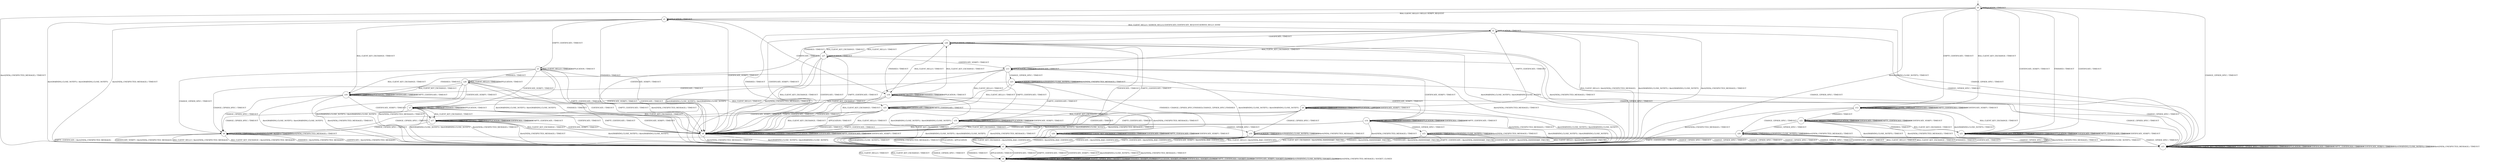 digraph g {

	s0 [shape="circle" label="s0"];
	s1 [shape="circle" label="s1"];
	s2 [shape="circle" label="s2"];
	s3 [shape="circle" label="s3"];
	s4 [shape="circle" label="s4"];
	s5 [shape="circle" label="s5"];
	s6 [shape="circle" label="s6"];
	s7 [shape="circle" label="s7"];
	s8 [shape="circle" label="s8"];
	s9 [shape="circle" label="s9"];
	s10 [shape="circle" label="s10"];
	s11 [shape="circle" label="s11"];
	s12 [shape="circle" label="s12"];
	s13 [shape="circle" label="s13"];
	s14 [shape="circle" label="s14"];
	s15 [shape="circle" label="s15"];
	s16 [shape="circle" label="s16"];
	s17 [shape="circle" label="s17"];
	s18 [shape="circle" label="s18"];
	s19 [shape="circle" label="s19"];
	s20 [shape="circle" label="s20"];
	s21 [shape="circle" label="s21"];
	s22 [shape="circle" label="s22"];
	s23 [shape="circle" label="s23"];
	s24 [shape="circle" label="s24"];
	s25 [shape="circle" label="s25"];
	s26 [shape="circle" label="s26"];
	s27 [shape="circle" label="s27"];
	s28 [shape="circle" label="s28"];
	s0 -> s1 [label="RSA_CLIENT_HELLO / HELLO_VERIFY_REQUEST"];
	s0 -> s12 [label="RSA_CLIENT_KEY_EXCHANGE / TIMEOUT"];
	s0 -> s11 [label="CHANGE_CIPHER_SPEC / TIMEOUT"];
	s0 -> s21 [label="FINISHED / TIMEOUT"];
	s0 -> s0 [label="APPLICATION / TIMEOUT"];
	s0 -> s21 [label="CERTIFICATE / TIMEOUT"];
	s0 -> s12 [label="EMPTY_CERTIFICATE / TIMEOUT"];
	s0 -> s21 [label="CERTIFICATE_VERIFY / TIMEOUT"];
	s0 -> s3 [label="Alert(WARNING,CLOSE_NOTIFY) / TIMEOUT"];
	s0 -> s3 [label="Alert(FATAL,UNEXPECTED_MESSAGE) / TIMEOUT"];
	s1 -> s2 [label="RSA_CLIENT_HELLO / SERVER_HELLO,CERTIFICATE,CERTIFICATE_REQUEST,SERVER_HELLO_DONE"];
	s1 -> s16 [label="RSA_CLIENT_KEY_EXCHANGE / TIMEOUT"];
	s1 -> s11 [label="CHANGE_CIPHER_SPEC / TIMEOUT"];
	s1 -> s8 [label="FINISHED / TIMEOUT"];
	s1 -> s1 [label="APPLICATION / TIMEOUT"];
	s1 -> s18 [label="CERTIFICATE / TIMEOUT"];
	s1 -> s5 [label="EMPTY_CERTIFICATE / TIMEOUT"];
	s1 -> s8 [label="CERTIFICATE_VERIFY / TIMEOUT"];
	s1 -> s3 [label="Alert(WARNING,CLOSE_NOTIFY) / Alert(WARNING,CLOSE_NOTIFY)"];
	s1 -> s3 [label="Alert(FATAL,UNEXPECTED_MESSAGE) / TIMEOUT"];
	s2 -> s3 [label="RSA_CLIENT_HELLO / Alert(FATAL,UNEXPECTED_MESSAGE)"];
	s2 -> s13 [label="RSA_CLIENT_KEY_EXCHANGE / TIMEOUT"];
	s2 -> s11 [label="CHANGE_CIPHER_SPEC / TIMEOUT"];
	s2 -> s8 [label="FINISHED / TIMEOUT"];
	s2 -> s2 [label="APPLICATION / TIMEOUT"];
	s2 -> s26 [label="CERTIFICATE / TIMEOUT"];
	s2 -> s9 [label="EMPTY_CERTIFICATE / TIMEOUT"];
	s2 -> s8 [label="CERTIFICATE_VERIFY / TIMEOUT"];
	s2 -> s3 [label="Alert(WARNING,CLOSE_NOTIFY) / Alert(WARNING,CLOSE_NOTIFY)"];
	s2 -> s3 [label="Alert(FATAL,UNEXPECTED_MESSAGE) / TIMEOUT"];
	s3 -> s4 [label="RSA_CLIENT_HELLO / TIMEOUT"];
	s3 -> s4 [label="RSA_CLIENT_KEY_EXCHANGE / TIMEOUT"];
	s3 -> s4 [label="CHANGE_CIPHER_SPEC / TIMEOUT"];
	s3 -> s4 [label="FINISHED / TIMEOUT"];
	s3 -> s4 [label="APPLICATION / TIMEOUT"];
	s3 -> s4 [label="CERTIFICATE / TIMEOUT"];
	s3 -> s4 [label="EMPTY_CERTIFICATE / TIMEOUT"];
	s3 -> s4 [label="CERTIFICATE_VERIFY / TIMEOUT"];
	s3 -> s4 [label="Alert(WARNING,CLOSE_NOTIFY) / TIMEOUT"];
	s3 -> s4 [label="Alert(FATAL,UNEXPECTED_MESSAGE) / TIMEOUT"];
	s4 -> s4 [label="RSA_CLIENT_HELLO / SOCKET_CLOSED"];
	s4 -> s4 [label="RSA_CLIENT_KEY_EXCHANGE / SOCKET_CLOSED"];
	s4 -> s4 [label="CHANGE_CIPHER_SPEC / SOCKET_CLOSED"];
	s4 -> s4 [label="FINISHED / SOCKET_CLOSED"];
	s4 -> s4 [label="APPLICATION / SOCKET_CLOSED"];
	s4 -> s4 [label="CERTIFICATE / SOCKET_CLOSED"];
	s4 -> s4 [label="EMPTY_CERTIFICATE / SOCKET_CLOSED"];
	s4 -> s4 [label="CERTIFICATE_VERIFY / SOCKET_CLOSED"];
	s4 -> s4 [label="Alert(WARNING,CLOSE_NOTIFY) / SOCKET_CLOSED"];
	s4 -> s4 [label="Alert(FATAL,UNEXPECTED_MESSAGE) / SOCKET_CLOSED"];
	s5 -> s5 [label="RSA_CLIENT_HELLO / TIMEOUT"];
	s5 -> s16 [label="RSA_CLIENT_KEY_EXCHANGE / TIMEOUT"];
	s5 -> s6 [label="CHANGE_CIPHER_SPEC / TIMEOUT"];
	s5 -> s28 [label="FINISHED / TIMEOUT"];
	s5 -> s5 [label="APPLICATION / TIMEOUT"];
	s5 -> s8 [label="CERTIFICATE / TIMEOUT"];
	s5 -> s8 [label="EMPTY_CERTIFICATE / TIMEOUT"];
	s5 -> s7 [label="CERTIFICATE_VERIFY / TIMEOUT"];
	s5 -> s3 [label="Alert(WARNING,CLOSE_NOTIFY) / Alert(WARNING,CLOSE_NOTIFY)"];
	s5 -> s3 [label="Alert(FATAL,UNEXPECTED_MESSAGE) / TIMEOUT"];
	s6 -> s3 [label="RSA_CLIENT_HELLO / Alert(FATAL,UNEXPECTED_MESSAGE)"];
	s6 -> s3 [label="RSA_CLIENT_KEY_EXCHANGE / Alert(FATAL,UNEXPECTED_MESSAGE)"];
	s6 -> s11 [label="CHANGE_CIPHER_SPEC / TIMEOUT"];
	s6 -> s3 [label="FINISHED / Alert(FATAL,UNEXPECTED_MESSAGE)"];
	s6 -> s6 [label="APPLICATION / TIMEOUT"];
	s6 -> s3 [label="CERTIFICATE / Alert(FATAL,UNEXPECTED_MESSAGE)"];
	s6 -> s3 [label="EMPTY_CERTIFICATE / Alert(FATAL,UNEXPECTED_MESSAGE)"];
	s6 -> s3 [label="CERTIFICATE_VERIFY / Alert(FATAL,UNEXPECTED_MESSAGE)"];
	s6 -> s6 [label="Alert(WARNING,CLOSE_NOTIFY) / TIMEOUT"];
	s6 -> s6 [label="Alert(FATAL,UNEXPECTED_MESSAGE) / TIMEOUT"];
	s7 -> s7 [label="RSA_CLIENT_HELLO / TIMEOUT"];
	s7 -> s17 [label="RSA_CLIENT_KEY_EXCHANGE / TIMEOUT"];
	s7 -> s6 [label="CHANGE_CIPHER_SPEC / TIMEOUT"];
	s7 -> s7 [label="FINISHED / TIMEOUT"];
	s7 -> s7 [label="APPLICATION / TIMEOUT"];
	s7 -> s8 [label="CERTIFICATE / TIMEOUT"];
	s7 -> s8 [label="EMPTY_CERTIFICATE / TIMEOUT"];
	s7 -> s8 [label="CERTIFICATE_VERIFY / TIMEOUT"];
	s7 -> s3 [label="Alert(WARNING,CLOSE_NOTIFY) / Alert(WARNING,CLOSE_NOTIFY)"];
	s7 -> s3 [label="Alert(FATAL,UNEXPECTED_MESSAGE) / TIMEOUT"];
	s8 -> s8 [label="RSA_CLIENT_HELLO / TIMEOUT"];
	s8 -> s8 [label="RSA_CLIENT_KEY_EXCHANGE / TIMEOUT"];
	s8 -> s11 [label="CHANGE_CIPHER_SPEC / TIMEOUT"];
	s8 -> s8 [label="FINISHED / TIMEOUT"];
	s8 -> s8 [label="APPLICATION / TIMEOUT"];
	s8 -> s8 [label="CERTIFICATE / TIMEOUT"];
	s8 -> s8 [label="EMPTY_CERTIFICATE / TIMEOUT"];
	s8 -> s8 [label="CERTIFICATE_VERIFY / TIMEOUT"];
	s8 -> s3 [label="Alert(WARNING,CLOSE_NOTIFY) / Alert(WARNING,CLOSE_NOTIFY)"];
	s8 -> s3 [label="Alert(FATAL,UNEXPECTED_MESSAGE) / TIMEOUT"];
	s9 -> s9 [label="RSA_CLIENT_HELLO / TIMEOUT"];
	s9 -> s19 [label="RSA_CLIENT_KEY_EXCHANGE / TIMEOUT"];
	s9 -> s10 [label="CHANGE_CIPHER_SPEC / TIMEOUT"];
	s9 -> s9 [label="FINISHED / TIMEOUT"];
	s9 -> s9 [label="APPLICATION / TIMEOUT"];
	s9 -> s8 [label="CERTIFICATE / TIMEOUT"];
	s9 -> s8 [label="EMPTY_CERTIFICATE / TIMEOUT"];
	s9 -> s9 [label="CERTIFICATE_VERIFY / TIMEOUT"];
	s9 -> s3 [label="Alert(WARNING,CLOSE_NOTIFY) / Alert(WARNING,CLOSE_NOTIFY)"];
	s9 -> s3 [label="Alert(FATAL,UNEXPECTED_MESSAGE) / TIMEOUT"];
	s10 -> s3 [label="RSA_CLIENT_HELLO / Alert(FATAL,BAD_CERTIFICATE)"];
	s10 -> s3 [label="RSA_CLIENT_KEY_EXCHANGE / Alert(FATAL,BAD_CERTIFICATE)"];
	s10 -> s11 [label="CHANGE_CIPHER_SPEC / TIMEOUT"];
	s10 -> s3 [label="FINISHED / Alert(FATAL,BAD_CERTIFICATE)"];
	s10 -> s10 [label="APPLICATION / TIMEOUT"];
	s10 -> s3 [label="CERTIFICATE / Alert(FATAL,BAD_CERTIFICATE)"];
	s10 -> s3 [label="EMPTY_CERTIFICATE / Alert(FATAL,BAD_CERTIFICATE)"];
	s10 -> s3 [label="CERTIFICATE_VERIFY / Alert(FATAL,BAD_CERTIFICATE)"];
	s10 -> s10 [label="Alert(WARNING,CLOSE_NOTIFY) / TIMEOUT"];
	s10 -> s10 [label="Alert(FATAL,UNEXPECTED_MESSAGE) / TIMEOUT"];
	s11 -> s11 [label="RSA_CLIENT_HELLO / TIMEOUT"];
	s11 -> s11 [label="RSA_CLIENT_KEY_EXCHANGE / TIMEOUT"];
	s11 -> s11 [label="CHANGE_CIPHER_SPEC / TIMEOUT"];
	s11 -> s11 [label="FINISHED / TIMEOUT"];
	s11 -> s11 [label="APPLICATION / TIMEOUT"];
	s11 -> s11 [label="CERTIFICATE / TIMEOUT"];
	s11 -> s11 [label="EMPTY_CERTIFICATE / TIMEOUT"];
	s11 -> s11 [label="CERTIFICATE_VERIFY / TIMEOUT"];
	s11 -> s11 [label="Alert(WARNING,CLOSE_NOTIFY) / TIMEOUT"];
	s11 -> s11 [label="Alert(FATAL,UNEXPECTED_MESSAGE) / TIMEOUT"];
	s12 -> s12 [label="RSA_CLIENT_HELLO / TIMEOUT"];
	s12 -> s21 [label="RSA_CLIENT_KEY_EXCHANGE / TIMEOUT"];
	s12 -> s20 [label="CHANGE_CIPHER_SPEC / TIMEOUT"];
	s12 -> s22 [label="FINISHED / TIMEOUT"];
	s12 -> s12 [label="APPLICATION / TIMEOUT"];
	s12 -> s12 [label="CERTIFICATE / TIMEOUT"];
	s12 -> s12 [label="EMPTY_CERTIFICATE / TIMEOUT"];
	s12 -> s12 [label="CERTIFICATE_VERIFY / TIMEOUT"];
	s12 -> s3 [label="Alert(WARNING,CLOSE_NOTIFY) / TIMEOUT"];
	s12 -> s3 [label="Alert(FATAL,UNEXPECTED_MESSAGE) / TIMEOUT"];
	s13 -> s25 [label="RSA_CLIENT_HELLO / TIMEOUT"];
	s13 -> s8 [label="RSA_CLIENT_KEY_EXCHANGE / TIMEOUT"];
	s13 -> s23 [label="CHANGE_CIPHER_SPEC / TIMEOUT"];
	s13 -> s16 [label="FINISHED / TIMEOUT"];
	s13 -> s13 [label="APPLICATION / TIMEOUT"];
	s13 -> s13 [label="CERTIFICATE / TIMEOUT"];
	s13 -> s19 [label="EMPTY_CERTIFICATE / TIMEOUT"];
	s13 -> s14 [label="CERTIFICATE_VERIFY / TIMEOUT"];
	s13 -> s3 [label="Alert(WARNING,CLOSE_NOTIFY) / Alert(WARNING,CLOSE_NOTIFY)"];
	s13 -> s3 [label="Alert(FATAL,UNEXPECTED_MESSAGE) / TIMEOUT"];
	s14 -> s14 [label="RSA_CLIENT_HELLO / TIMEOUT"];
	s14 -> s8 [label="RSA_CLIENT_KEY_EXCHANGE / TIMEOUT"];
	s14 -> s15 [label="CHANGE_CIPHER_SPEC / TIMEOUT"];
	s14 -> s14 [label="FINISHED / TIMEOUT"];
	s14 -> s14 [label="APPLICATION / TIMEOUT"];
	s14 -> s14 [label="CERTIFICATE / TIMEOUT"];
	s14 -> s14 [label="EMPTY_CERTIFICATE / TIMEOUT"];
	s14 -> s8 [label="CERTIFICATE_VERIFY / TIMEOUT"];
	s14 -> s3 [label="Alert(WARNING,CLOSE_NOTIFY) / Alert(WARNING,CLOSE_NOTIFY)"];
	s14 -> s3 [label="Alert(FATAL,UNEXPECTED_MESSAGE) / TIMEOUT"];
	s15 -> s3 [label="RSA_CLIENT_HELLO / Alert(FATAL,HANDSHAKE_FAILURE)"];
	s15 -> s3 [label="RSA_CLIENT_KEY_EXCHANGE / Alert(FATAL,HANDSHAKE_FAILURE)"];
	s15 -> s11 [label="CHANGE_CIPHER_SPEC / TIMEOUT"];
	s15 -> s3 [label="FINISHED / Alert(FATAL,HANDSHAKE_FAILURE)"];
	s15 -> s15 [label="APPLICATION / TIMEOUT"];
	s15 -> s3 [label="CERTIFICATE / Alert(FATAL,HANDSHAKE_FAILURE)"];
	s15 -> s3 [label="EMPTY_CERTIFICATE / Alert(FATAL,HANDSHAKE_FAILURE)"];
	s15 -> s3 [label="CERTIFICATE_VERIFY / Alert(FATAL,HANDSHAKE_FAILURE)"];
	s15 -> s15 [label="Alert(WARNING,CLOSE_NOTIFY) / TIMEOUT"];
	s15 -> s15 [label="Alert(FATAL,UNEXPECTED_MESSAGE) / TIMEOUT"];
	s16 -> s25 [label="RSA_CLIENT_HELLO / TIMEOUT"];
	s16 -> s8 [label="RSA_CLIENT_KEY_EXCHANGE / TIMEOUT"];
	s16 -> s6 [label="CHANGE_CIPHER_SPEC / TIMEOUT"];
	s16 -> s16 [label="FINISHED / TIMEOUT"];
	s16 -> s16 [label="APPLICATION / TIMEOUT"];
	s16 -> s16 [label="CERTIFICATE / TIMEOUT"];
	s16 -> s16 [label="EMPTY_CERTIFICATE / TIMEOUT"];
	s16 -> s17 [label="CERTIFICATE_VERIFY / TIMEOUT"];
	s16 -> s3 [label="Alert(WARNING,CLOSE_NOTIFY) / Alert(WARNING,CLOSE_NOTIFY)"];
	s16 -> s3 [label="Alert(FATAL,UNEXPECTED_MESSAGE) / TIMEOUT"];
	s17 -> s17 [label="RSA_CLIENT_HELLO / TIMEOUT"];
	s17 -> s8 [label="RSA_CLIENT_KEY_EXCHANGE / TIMEOUT"];
	s17 -> s6 [label="CHANGE_CIPHER_SPEC / TIMEOUT"];
	s17 -> s17 [label="FINISHED / TIMEOUT"];
	s17 -> s17 [label="APPLICATION / TIMEOUT"];
	s17 -> s17 [label="CERTIFICATE / TIMEOUT"];
	s17 -> s17 [label="EMPTY_CERTIFICATE / TIMEOUT"];
	s17 -> s8 [label="CERTIFICATE_VERIFY / TIMEOUT"];
	s17 -> s3 [label="Alert(WARNING,CLOSE_NOTIFY) / Alert(WARNING,CLOSE_NOTIFY)"];
	s17 -> s3 [label="Alert(FATAL,UNEXPECTED_MESSAGE) / TIMEOUT"];
	s18 -> s18 [label="RSA_CLIENT_HELLO / TIMEOUT"];
	s18 -> s26 [label="RSA_CLIENT_KEY_EXCHANGE / TIMEOUT"];
	s18 -> s11 [label="CHANGE_CIPHER_SPEC / TIMEOUT"];
	s18 -> s18 [label="FINISHED / TIMEOUT"];
	s18 -> s18 [label="APPLICATION / TIMEOUT"];
	s18 -> s8 [label="CERTIFICATE / TIMEOUT"];
	s18 -> s8 [label="EMPTY_CERTIFICATE / TIMEOUT"];
	s18 -> s7 [label="CERTIFICATE_VERIFY / TIMEOUT"];
	s18 -> s3 [label="Alert(WARNING,CLOSE_NOTIFY) / Alert(WARNING,CLOSE_NOTIFY)"];
	s18 -> s3 [label="Alert(FATAL,UNEXPECTED_MESSAGE) / TIMEOUT"];
	s19 -> s19 [label="RSA_CLIENT_HELLO / TIMEOUT"];
	s19 -> s8 [label="RSA_CLIENT_KEY_EXCHANGE / TIMEOUT"];
	s19 -> s10 [label="CHANGE_CIPHER_SPEC / TIMEOUT"];
	s19 -> s19 [label="FINISHED / TIMEOUT"];
	s19 -> s19 [label="APPLICATION / TIMEOUT"];
	s19 -> s8 [label="CERTIFICATE / TIMEOUT"];
	s19 -> s8 [label="EMPTY_CERTIFICATE / TIMEOUT"];
	s19 -> s19 [label="CERTIFICATE_VERIFY / TIMEOUT"];
	s19 -> s3 [label="Alert(WARNING,CLOSE_NOTIFY) / Alert(WARNING,CLOSE_NOTIFY)"];
	s19 -> s3 [label="Alert(FATAL,UNEXPECTED_MESSAGE) / TIMEOUT"];
	s20 -> s3 [label="RSA_CLIENT_HELLO / TIMEOUT"];
	s20 -> s3 [label="RSA_CLIENT_KEY_EXCHANGE / TIMEOUT"];
	s20 -> s11 [label="CHANGE_CIPHER_SPEC / TIMEOUT"];
	s20 -> s3 [label="FINISHED / TIMEOUT"];
	s20 -> s20 [label="APPLICATION / TIMEOUT"];
	s20 -> s3 [label="CERTIFICATE / TIMEOUT"];
	s20 -> s3 [label="EMPTY_CERTIFICATE / TIMEOUT"];
	s20 -> s3 [label="CERTIFICATE_VERIFY / TIMEOUT"];
	s20 -> s20 [label="Alert(WARNING,CLOSE_NOTIFY) / TIMEOUT"];
	s20 -> s20 [label="Alert(FATAL,UNEXPECTED_MESSAGE) / TIMEOUT"];
	s21 -> s21 [label="RSA_CLIENT_HELLO / TIMEOUT"];
	s21 -> s21 [label="RSA_CLIENT_KEY_EXCHANGE / TIMEOUT"];
	s21 -> s11 [label="CHANGE_CIPHER_SPEC / TIMEOUT"];
	s21 -> s21 [label="FINISHED / TIMEOUT"];
	s21 -> s21 [label="APPLICATION / TIMEOUT"];
	s21 -> s21 [label="CERTIFICATE / TIMEOUT"];
	s21 -> s21 [label="EMPTY_CERTIFICATE / TIMEOUT"];
	s21 -> s21 [label="CERTIFICATE_VERIFY / TIMEOUT"];
	s21 -> s3 [label="Alert(WARNING,CLOSE_NOTIFY) / TIMEOUT"];
	s21 -> s3 [label="Alert(FATAL,UNEXPECTED_MESSAGE) / TIMEOUT"];
	s22 -> s22 [label="RSA_CLIENT_HELLO / TIMEOUT"];
	s22 -> s21 [label="RSA_CLIENT_KEY_EXCHANGE / TIMEOUT"];
	s22 -> s20 [label="CHANGE_CIPHER_SPEC / TIMEOUT"];
	s22 -> s21 [label="FINISHED / TIMEOUT"];
	s22 -> s22 [label="APPLICATION / TIMEOUT"];
	s22 -> s22 [label="CERTIFICATE / TIMEOUT"];
	s22 -> s22 [label="EMPTY_CERTIFICATE / TIMEOUT"];
	s22 -> s22 [label="CERTIFICATE_VERIFY / TIMEOUT"];
	s22 -> s3 [label="Alert(WARNING,CLOSE_NOTIFY) / TIMEOUT"];
	s22 -> s3 [label="Alert(FATAL,UNEXPECTED_MESSAGE) / TIMEOUT"];
	s23 -> s25 [label="RSA_CLIENT_HELLO / TIMEOUT"];
	s23 -> s8 [label="RSA_CLIENT_KEY_EXCHANGE / TIMEOUT"];
	s23 -> s11 [label="CHANGE_CIPHER_SPEC / TIMEOUT"];
	s23 -> s24 [label="FINISHED / CHANGE_CIPHER_SPEC,FINISHED,CHANGE_CIPHER_SPEC,FINISHED"];
	s23 -> s23 [label="APPLICATION / TIMEOUT"];
	s23 -> s16 [label="CERTIFICATE / TIMEOUT"];
	s23 -> s19 [label="EMPTY_CERTIFICATE / TIMEOUT"];
	s23 -> s14 [label="CERTIFICATE_VERIFY / TIMEOUT"];
	s23 -> s23 [label="Alert(WARNING,CLOSE_NOTIFY) / TIMEOUT"];
	s23 -> s23 [label="Alert(FATAL,UNEXPECTED_MESSAGE) / TIMEOUT"];
	s24 -> s24 [label="RSA_CLIENT_HELLO / TIMEOUT"];
	s24 -> s24 [label="RSA_CLIENT_KEY_EXCHANGE / TIMEOUT"];
	s24 -> s11 [label="CHANGE_CIPHER_SPEC / TIMEOUT"];
	s24 -> s24 [label="FINISHED / TIMEOUT"];
	s24 -> s3 [label="APPLICATION / APPLICATION"];
	s24 -> s24 [label="CERTIFICATE / TIMEOUT"];
	s24 -> s24 [label="EMPTY_CERTIFICATE / TIMEOUT"];
	s24 -> s24 [label="CERTIFICATE_VERIFY / TIMEOUT"];
	s24 -> s3 [label="Alert(WARNING,CLOSE_NOTIFY) / TIMEOUT"];
	s24 -> s3 [label="Alert(FATAL,UNEXPECTED_MESSAGE) / TIMEOUT"];
	s25 -> s8 [label="RSA_CLIENT_HELLO / TIMEOUT"];
	s25 -> s8 [label="RSA_CLIENT_KEY_EXCHANGE / TIMEOUT"];
	s25 -> s6 [label="CHANGE_CIPHER_SPEC / TIMEOUT"];
	s25 -> s25 [label="FINISHED / TIMEOUT"];
	s25 -> s8 [label="APPLICATION / TIMEOUT"];
	s25 -> s25 [label="CERTIFICATE / TIMEOUT"];
	s25 -> s25 [label="EMPTY_CERTIFICATE / TIMEOUT"];
	s25 -> s17 [label="CERTIFICATE_VERIFY / TIMEOUT"];
	s25 -> s3 [label="Alert(WARNING,CLOSE_NOTIFY) / Alert(WARNING,CLOSE_NOTIFY)"];
	s25 -> s3 [label="Alert(FATAL,UNEXPECTED_MESSAGE) / TIMEOUT"];
	s26 -> s18 [label="RSA_CLIENT_HELLO / TIMEOUT"];
	s26 -> s27 [label="RSA_CLIENT_KEY_EXCHANGE / TIMEOUT"];
	s26 -> s11 [label="CHANGE_CIPHER_SPEC / TIMEOUT"];
	s26 -> s18 [label="FINISHED / TIMEOUT"];
	s26 -> s26 [label="APPLICATION / TIMEOUT"];
	s26 -> s8 [label="CERTIFICATE / TIMEOUT"];
	s26 -> s8 [label="EMPTY_CERTIFICATE / TIMEOUT"];
	s26 -> s17 [label="CERTIFICATE_VERIFY / TIMEOUT"];
	s26 -> s3 [label="Alert(WARNING,CLOSE_NOTIFY) / Alert(WARNING,CLOSE_NOTIFY)"];
	s26 -> s3 [label="Alert(FATAL,UNEXPECTED_MESSAGE) / TIMEOUT"];
	s27 -> s26 [label="RSA_CLIENT_HELLO / TIMEOUT"];
	s27 -> s8 [label="RSA_CLIENT_KEY_EXCHANGE / TIMEOUT"];
	s27 -> s11 [label="CHANGE_CIPHER_SPEC / TIMEOUT"];
	s27 -> s26 [label="FINISHED / TIMEOUT"];
	s27 -> s27 [label="APPLICATION / TIMEOUT"];
	s27 -> s8 [label="CERTIFICATE / TIMEOUT"];
	s27 -> s8 [label="EMPTY_CERTIFICATE / TIMEOUT"];
	s27 -> s13 [label="CERTIFICATE_VERIFY / TIMEOUT"];
	s27 -> s3 [label="Alert(WARNING,CLOSE_NOTIFY) / Alert(WARNING,CLOSE_NOTIFY)"];
	s27 -> s3 [label="Alert(FATAL,UNEXPECTED_MESSAGE) / TIMEOUT"];
	s28 -> s28 [label="RSA_CLIENT_HELLO / TIMEOUT"];
	s28 -> s16 [label="RSA_CLIENT_KEY_EXCHANGE / TIMEOUT"];
	s28 -> s6 [label="CHANGE_CIPHER_SPEC / TIMEOUT"];
	s28 -> s8 [label="FINISHED / TIMEOUT"];
	s28 -> s28 [label="APPLICATION / TIMEOUT"];
	s28 -> s8 [label="CERTIFICATE / TIMEOUT"];
	s28 -> s8 [label="EMPTY_CERTIFICATE / TIMEOUT"];
	s28 -> s7 [label="CERTIFICATE_VERIFY / TIMEOUT"];
	s28 -> s3 [label="Alert(WARNING,CLOSE_NOTIFY) / Alert(WARNING,CLOSE_NOTIFY)"];
	s28 -> s3 [label="Alert(FATAL,UNEXPECTED_MESSAGE) / TIMEOUT"];

__start0 [label="" shape="none" width="0" height="0"];
__start0 -> s0;

}
